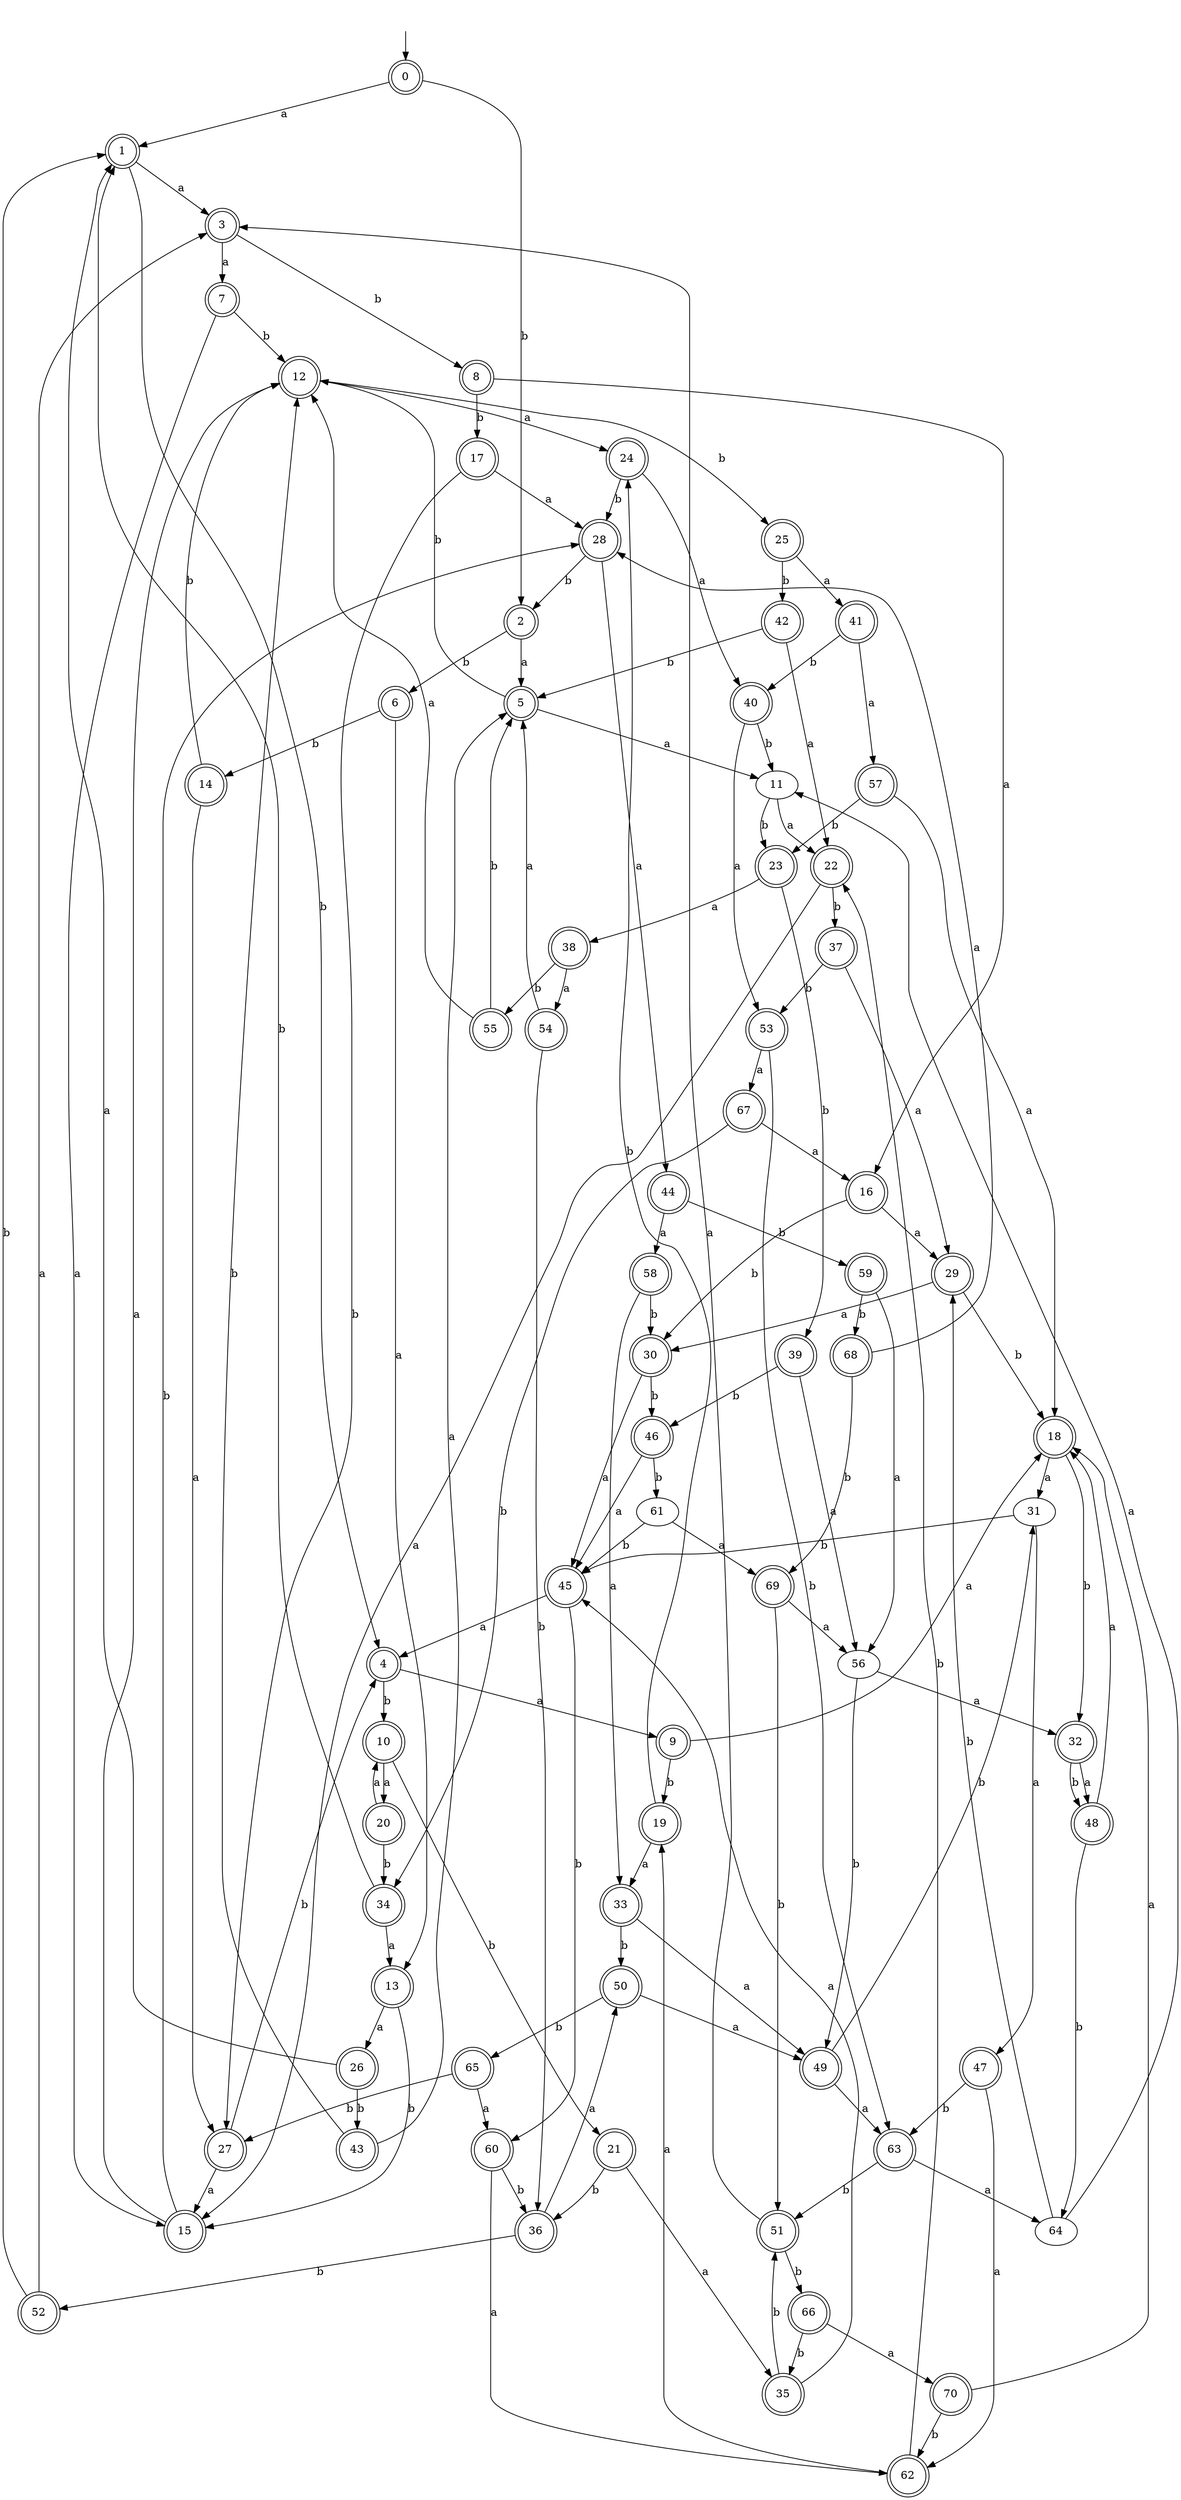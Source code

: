 digraph RandomDFA {
  __start0 [label="", shape=none];
  __start0 -> 0 [label=""];
  0 [shape=circle] [shape=doublecircle]
  0 -> 1 [label="a"]
  0 -> 2 [label="b"]
  1 [shape=doublecircle]
  1 -> 3 [label="a"]
  1 -> 4 [label="b"]
  2 [shape=doublecircle]
  2 -> 5 [label="a"]
  2 -> 6 [label="b"]
  3 [shape=doublecircle]
  3 -> 7 [label="a"]
  3 -> 8 [label="b"]
  4 [shape=doublecircle]
  4 -> 9 [label="a"]
  4 -> 10 [label="b"]
  5 [shape=doublecircle]
  5 -> 11 [label="a"]
  5 -> 12 [label="b"]
  6 [shape=doublecircle]
  6 -> 13 [label="a"]
  6 -> 14 [label="b"]
  7 [shape=doublecircle]
  7 -> 15 [label="a"]
  7 -> 12 [label="b"]
  8 [shape=doublecircle]
  8 -> 16 [label="a"]
  8 -> 17 [label="b"]
  9 [shape=doublecircle]
  9 -> 18 [label="a"]
  9 -> 19 [label="b"]
  10 [shape=doublecircle]
  10 -> 20 [label="a"]
  10 -> 21 [label="b"]
  11
  11 -> 22 [label="a"]
  11 -> 23 [label="b"]
  12 [shape=doublecircle]
  12 -> 24 [label="a"]
  12 -> 25 [label="b"]
  13 [shape=doublecircle]
  13 -> 26 [label="a"]
  13 -> 15 [label="b"]
  14 [shape=doublecircle]
  14 -> 27 [label="a"]
  14 -> 12 [label="b"]
  15 [shape=doublecircle]
  15 -> 12 [label="a"]
  15 -> 28 [label="b"]
  16 [shape=doublecircle]
  16 -> 29 [label="a"]
  16 -> 30 [label="b"]
  17 [shape=doublecircle]
  17 -> 28 [label="a"]
  17 -> 27 [label="b"]
  18 [shape=doublecircle]
  18 -> 31 [label="a"]
  18 -> 32 [label="b"]
  19 [shape=doublecircle]
  19 -> 33 [label="a"]
  19 -> 24 [label="b"]
  20 [shape=doublecircle]
  20 -> 10 [label="a"]
  20 -> 34 [label="b"]
  21 [shape=doublecircle]
  21 -> 35 [label="a"]
  21 -> 36 [label="b"]
  22 [shape=doublecircle]
  22 -> 15 [label="a"]
  22 -> 37 [label="b"]
  23 [shape=doublecircle]
  23 -> 38 [label="a"]
  23 -> 39 [label="b"]
  24 [shape=doublecircle]
  24 -> 40 [label="a"]
  24 -> 28 [label="b"]
  25 [shape=doublecircle]
  25 -> 41 [label="a"]
  25 -> 42 [label="b"]
  26 [shape=doublecircle]
  26 -> 1 [label="a"]
  26 -> 43 [label="b"]
  27 [shape=doublecircle]
  27 -> 15 [label="a"]
  27 -> 4 [label="b"]
  28 [shape=doublecircle]
  28 -> 44 [label="a"]
  28 -> 2 [label="b"]
  29 [shape=doublecircle]
  29 -> 30 [label="a"]
  29 -> 18 [label="b"]
  30 [shape=doublecircle]
  30 -> 45 [label="a"]
  30 -> 46 [label="b"]
  31
  31 -> 47 [label="a"]
  31 -> 45 [label="b"]
  32 [shape=doublecircle]
  32 -> 48 [label="a"]
  32 -> 48 [label="b"]
  33 [shape=doublecircle]
  33 -> 49 [label="a"]
  33 -> 50 [label="b"]
  34 [shape=doublecircle]
  34 -> 13 [label="a"]
  34 -> 1 [label="b"]
  35 [shape=doublecircle]
  35 -> 45 [label="a"]
  35 -> 51 [label="b"]
  36 [shape=doublecircle]
  36 -> 50 [label="a"]
  36 -> 52 [label="b"]
  37 [shape=doublecircle]
  37 -> 29 [label="a"]
  37 -> 53 [label="b"]
  38 [shape=doublecircle]
  38 -> 54 [label="a"]
  38 -> 55 [label="b"]
  39 [shape=doublecircle]
  39 -> 56 [label="a"]
  39 -> 46 [label="b"]
  40 [shape=doublecircle]
  40 -> 53 [label="a"]
  40 -> 11 [label="b"]
  41 [shape=doublecircle]
  41 -> 57 [label="a"]
  41 -> 40 [label="b"]
  42 [shape=doublecircle]
  42 -> 22 [label="a"]
  42 -> 5 [label="b"]
  43 [shape=doublecircle]
  43 -> 5 [label="a"]
  43 -> 12 [label="b"]
  44 [shape=doublecircle]
  44 -> 58 [label="a"]
  44 -> 59 [label="b"]
  45 [shape=doublecircle]
  45 -> 4 [label="a"]
  45 -> 60 [label="b"]
  46 [shape=doublecircle]
  46 -> 45 [label="a"]
  46 -> 61 [label="b"]
  47 [shape=doublecircle]
  47 -> 62 [label="a"]
  47 -> 63 [label="b"]
  48 [shape=doublecircle]
  48 -> 18 [label="a"]
  48 -> 64 [label="b"]
  49 [shape=doublecircle]
  49 -> 63 [label="a"]
  49 -> 31 [label="b"]
  50 [shape=doublecircle]
  50 -> 49 [label="a"]
  50 -> 65 [label="b"]
  51 [shape=doublecircle]
  51 -> 3 [label="a"]
  51 -> 66 [label="b"]
  52 [shape=doublecircle]
  52 -> 3 [label="a"]
  52 -> 1 [label="b"]
  53 [shape=doublecircle]
  53 -> 67 [label="a"]
  53 -> 63 [label="b"]
  54 [shape=doublecircle]
  54 -> 5 [label="a"]
  54 -> 36 [label="b"]
  55 [shape=doublecircle]
  55 -> 12 [label="a"]
  55 -> 5 [label="b"]
  56
  56 -> 32 [label="a"]
  56 -> 49 [label="b"]
  57 [shape=doublecircle]
  57 -> 18 [label="a"]
  57 -> 23 [label="b"]
  58 [shape=doublecircle]
  58 -> 33 [label="a"]
  58 -> 30 [label="b"]
  59 [shape=doublecircle]
  59 -> 56 [label="a"]
  59 -> 68 [label="b"]
  60 [shape=doublecircle]
  60 -> 62 [label="a"]
  60 -> 36 [label="b"]
  61
  61 -> 69 [label="a"]
  61 -> 45 [label="b"]
  62 [shape=doublecircle]
  62 -> 19 [label="a"]
  62 -> 22 [label="b"]
  63 [shape=doublecircle]
  63 -> 64 [label="a"]
  63 -> 51 [label="b"]
  64
  64 -> 11 [label="a"]
  64 -> 29 [label="b"]
  65 [shape=doublecircle]
  65 -> 60 [label="a"]
  65 -> 27 [label="b"]
  66 [shape=doublecircle]
  66 -> 70 [label="a"]
  66 -> 35 [label="b"]
  67 [shape=doublecircle]
  67 -> 16 [label="a"]
  67 -> 34 [label="b"]
  68 [shape=doublecircle]
  68 -> 28 [label="a"]
  68 -> 69 [label="b"]
  69 [shape=doublecircle]
  69 -> 56 [label="a"]
  69 -> 51 [label="b"]
  70 [shape=doublecircle]
  70 -> 18 [label="a"]
  70 -> 62 [label="b"]
}
